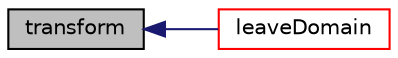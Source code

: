 digraph "transform"
{
  bgcolor="transparent";
  edge [fontname="Helvetica",fontsize="10",labelfontname="Helvetica",labelfontsize="10"];
  node [fontname="Helvetica",fontsize="10",shape=record];
  rankdir="LR";
  Node52 [label="transform",height=0.2,width=0.4,color="black", fillcolor="grey75", style="filled", fontcolor="black"];
  Node52 -> Node53 [dir="back",color="midnightblue",fontsize="10",style="solid",fontname="Helvetica"];
  Node53 [label="leaveDomain",height=0.2,width=0.4,color="red",URL="$a22281.html#ad715df4ee5b3ac336b4c7ef6fc1c4970",tooltip="Convert any absolute coordinates into relative to (patch)face. "];
}
